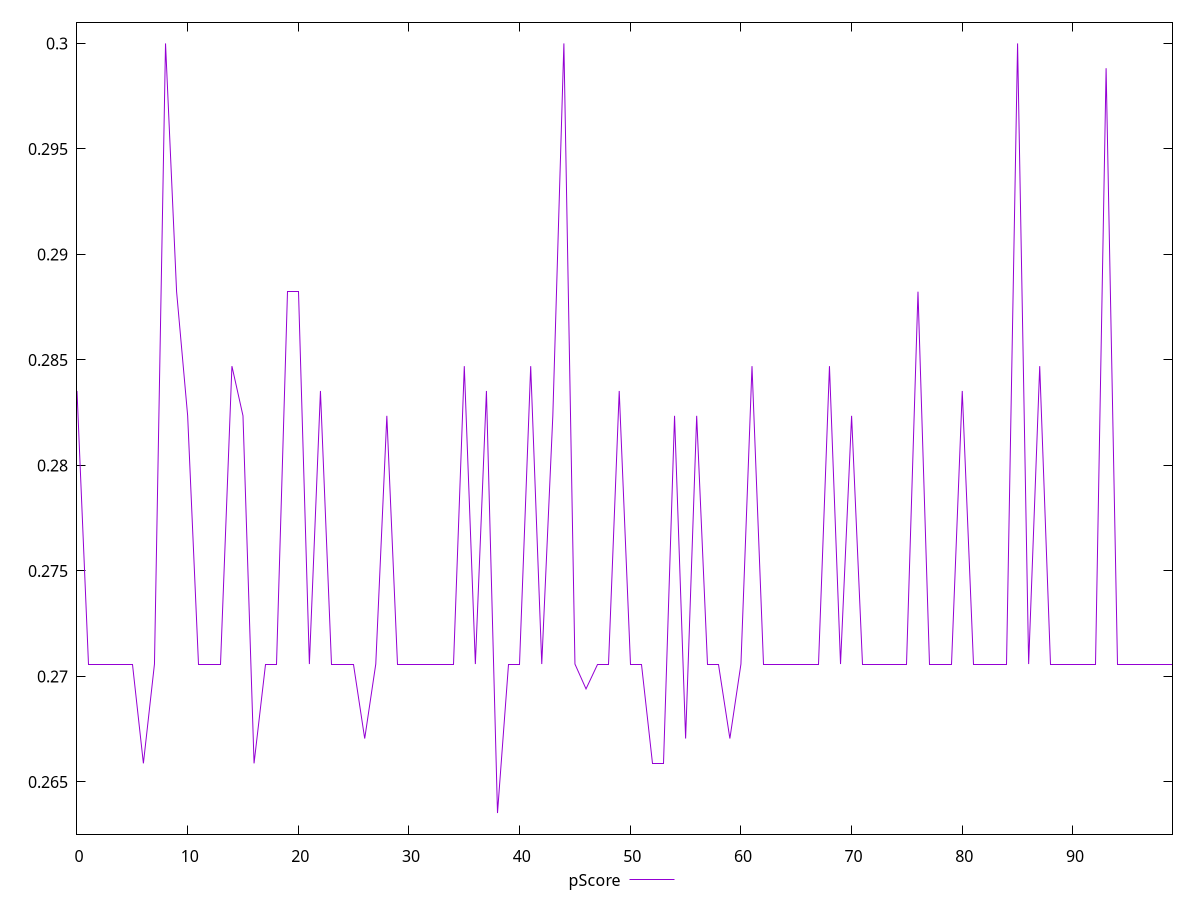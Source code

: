 reset

$pScore <<EOF
0 0.28352941176470586
1 0.27058823529411763
2 0.27058823529411763
3 0.27058823529411763
4 0.27058823529411763
5 0.27058823529411763
6 0.26588235294117646
7 0.27058823529411763
8 0.3
9 0.28823529411764703
10 0.2823529411764706
11 0.27058823529411763
12 0.27058823529411763
13 0.27058823529411763
14 0.28470588235294114
15 0.2823529411764706
16 0.26588235294117646
17 0.27058823529411763
18 0.27058823529411763
19 0.28823529411764703
20 0.28823529411764703
21 0.27058823529411763
22 0.28352941176470586
23 0.27058823529411763
24 0.27058823529411763
25 0.27058823529411763
26 0.2670588235294118
27 0.27058823529411763
28 0.2823529411764706
29 0.27058823529411763
30 0.27058823529411763
31 0.27058823529411763
32 0.27058823529411763
33 0.27058823529411763
34 0.27058823529411763
35 0.28470588235294114
36 0.27058823529411763
37 0.28352941176470586
38 0.2635294117647059
39 0.27058823529411763
40 0.27058823529411763
41 0.28470588235294114
42 0.27058823529411763
43 0.2823529411764706
44 0.3
45 0.27058823529411763
46 0.26941176470588235
47 0.27058823529411763
48 0.27058823529411763
49 0.28352941176470586
50 0.27058823529411763
51 0.27058823529411763
52 0.26588235294117646
53 0.26588235294117646
54 0.2823529411764706
55 0.2670588235294118
56 0.2823529411764706
57 0.27058823529411763
58 0.27058823529411763
59 0.2670588235294118
60 0.27058823529411763
61 0.28470588235294114
62 0.27058823529411763
63 0.27058823529411763
64 0.27058823529411763
65 0.27058823529411763
66 0.27058823529411763
67 0.27058823529411763
68 0.28470588235294114
69 0.27058823529411763
70 0.2823529411764706
71 0.27058823529411763
72 0.27058823529411763
73 0.27058823529411763
74 0.27058823529411763
75 0.27058823529411763
76 0.28823529411764703
77 0.27058823529411763
78 0.27058823529411763
79 0.27058823529411763
80 0.28352941176470586
81 0.27058823529411763
82 0.27058823529411763
83 0.27058823529411763
84 0.27058823529411763
85 0.3
86 0.27058823529411763
87 0.28470588235294114
88 0.27058823529411763
89 0.27058823529411763
90 0.27058823529411763
91 0.27058823529411763
92 0.27058823529411763
93 0.2988235294117647
94 0.27058823529411763
95 0.27058823529411763
96 0.27058823529411763
97 0.27058823529411763
98 0.27058823529411763
99 0.27058823529411763
EOF

set key outside below
set xrange [0:99]
set yrange [0.2625294117647059:0.301]
set trange [0.2625294117647059:0.301]
set terminal svg size 640, 500 enhanced background rgb 'white'
set output "report_00026_2021-02-22T21:38:55.199Z/uses-text-compression/samples/pages+cached+noadtech/pScore/values.svg"

plot $pScore title "pScore" with line

reset
